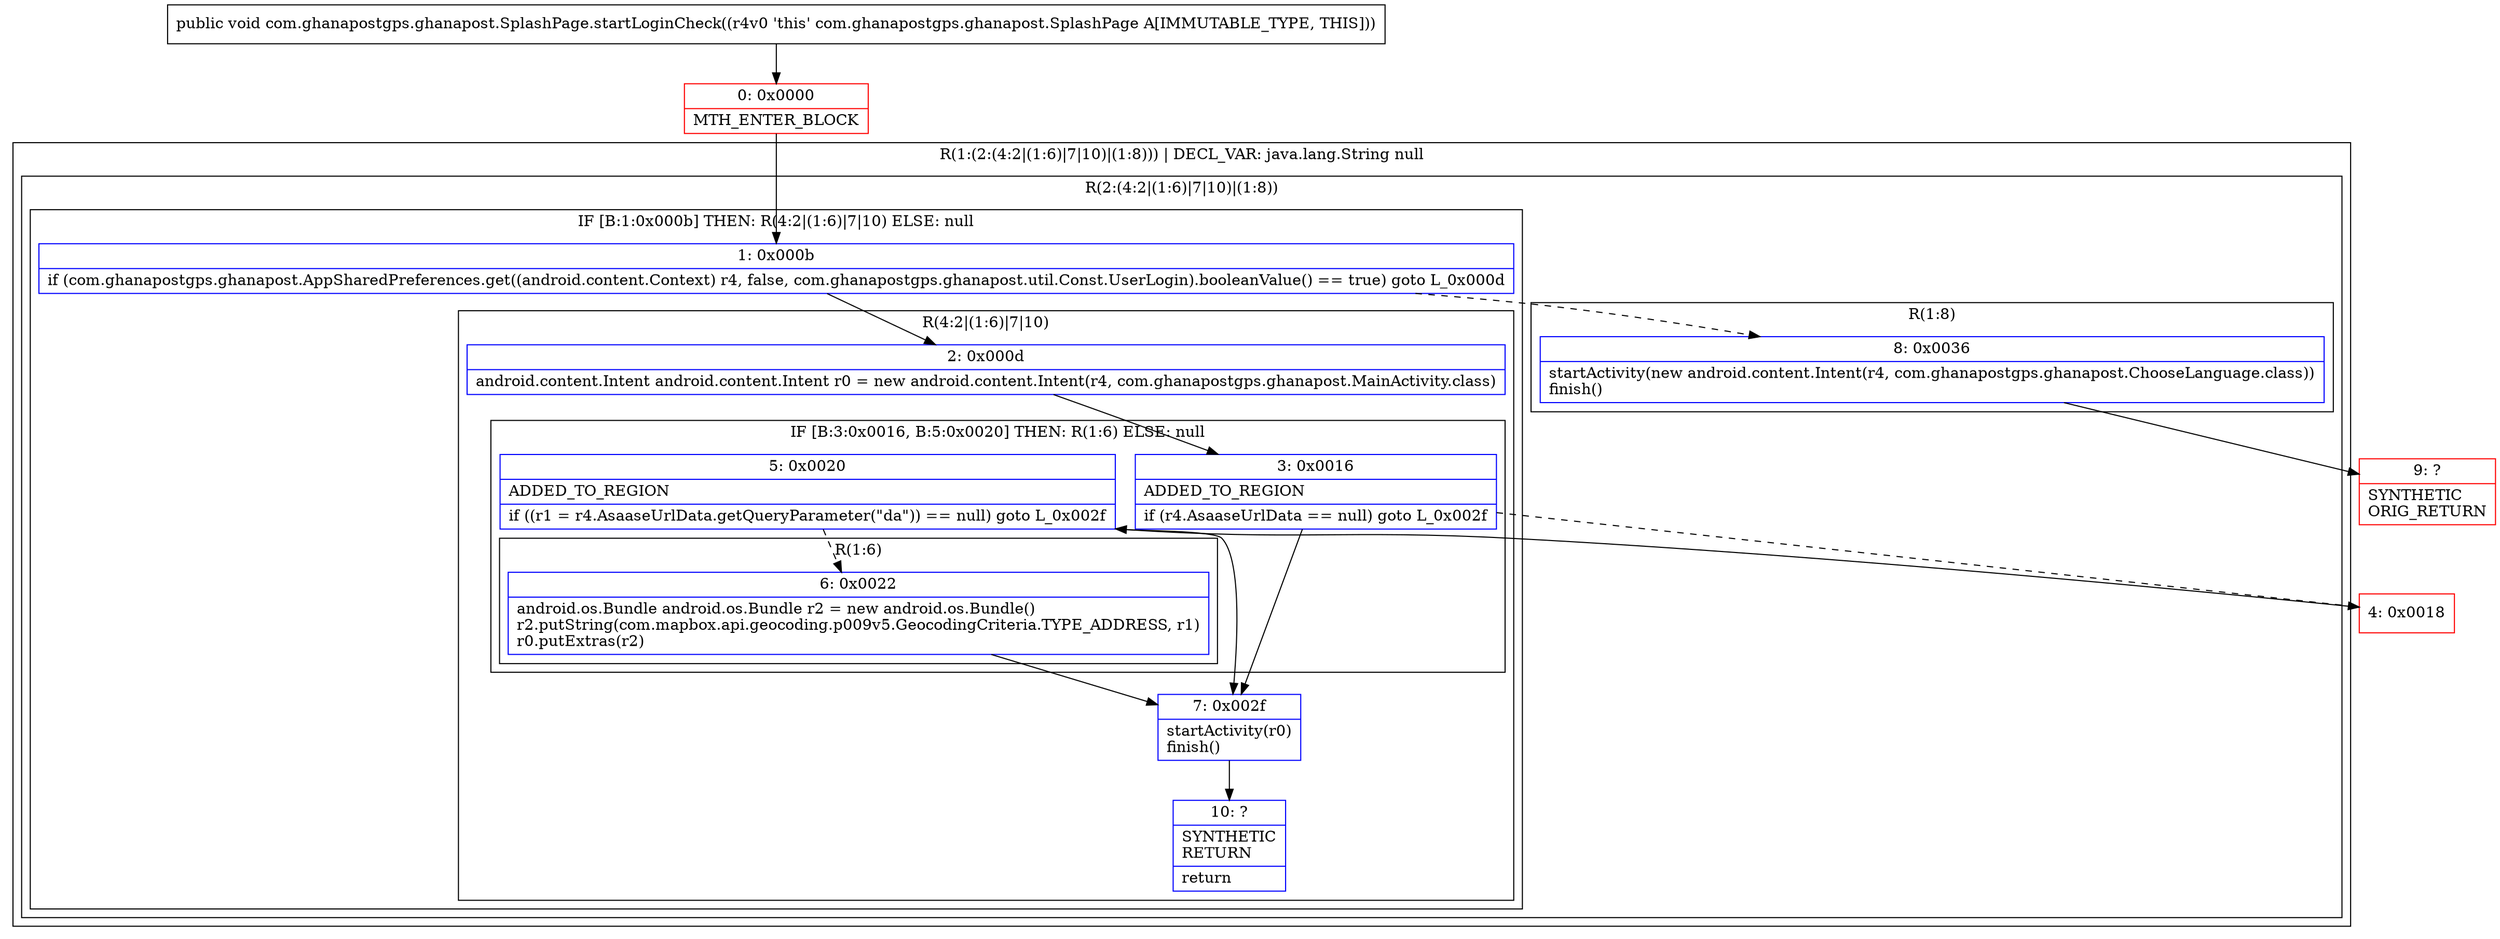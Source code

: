 digraph "CFG forcom.ghanapostgps.ghanapost.SplashPage.startLoginCheck()V" {
subgraph cluster_Region_382732912 {
label = "R(1:(2:(4:2|(1:6)|7|10)|(1:8))) | DECL_VAR: java.lang.String null\l";
node [shape=record,color=blue];
subgraph cluster_Region_2143348080 {
label = "R(2:(4:2|(1:6)|7|10)|(1:8))";
node [shape=record,color=blue];
subgraph cluster_IfRegion_226145276 {
label = "IF [B:1:0x000b] THEN: R(4:2|(1:6)|7|10) ELSE: null";
node [shape=record,color=blue];
Node_1 [shape=record,label="{1\:\ 0x000b|if (com.ghanapostgps.ghanapost.AppSharedPreferences.get((android.content.Context) r4, false, com.ghanapostgps.ghanapost.util.Const.UserLogin).booleanValue() == true) goto L_0x000d\l}"];
subgraph cluster_Region_326263890 {
label = "R(4:2|(1:6)|7|10)";
node [shape=record,color=blue];
Node_2 [shape=record,label="{2\:\ 0x000d|android.content.Intent android.content.Intent r0 = new android.content.Intent(r4, com.ghanapostgps.ghanapost.MainActivity.class)\l}"];
subgraph cluster_IfRegion_1166681837 {
label = "IF [B:3:0x0016, B:5:0x0020] THEN: R(1:6) ELSE: null";
node [shape=record,color=blue];
Node_3 [shape=record,label="{3\:\ 0x0016|ADDED_TO_REGION\l|if (r4.AsaaseUrlData == null) goto L_0x002f\l}"];
Node_5 [shape=record,label="{5\:\ 0x0020|ADDED_TO_REGION\l|if ((r1 = r4.AsaaseUrlData.getQueryParameter(\"da\")) == null) goto L_0x002f\l}"];
subgraph cluster_Region_1436382260 {
label = "R(1:6)";
node [shape=record,color=blue];
Node_6 [shape=record,label="{6\:\ 0x0022|android.os.Bundle android.os.Bundle r2 = new android.os.Bundle()\lr2.putString(com.mapbox.api.geocoding.p009v5.GeocodingCriteria.TYPE_ADDRESS, r1)\lr0.putExtras(r2)\l}"];
}
}
Node_7 [shape=record,label="{7\:\ 0x002f|startActivity(r0)\lfinish()\l}"];
Node_10 [shape=record,label="{10\:\ ?|SYNTHETIC\lRETURN\l|return\l}"];
}
}
subgraph cluster_Region_1394550694 {
label = "R(1:8)";
node [shape=record,color=blue];
Node_8 [shape=record,label="{8\:\ 0x0036|startActivity(new android.content.Intent(r4, com.ghanapostgps.ghanapost.ChooseLanguage.class))\lfinish()\l}"];
}
}
}
Node_0 [shape=record,color=red,label="{0\:\ 0x0000|MTH_ENTER_BLOCK\l}"];
Node_4 [shape=record,color=red,label="{4\:\ 0x0018}"];
Node_9 [shape=record,color=red,label="{9\:\ ?|SYNTHETIC\lORIG_RETURN\l}"];
MethodNode[shape=record,label="{public void com.ghanapostgps.ghanapost.SplashPage.startLoginCheck((r4v0 'this' com.ghanapostgps.ghanapost.SplashPage A[IMMUTABLE_TYPE, THIS])) }"];
MethodNode -> Node_0;
Node_1 -> Node_2;
Node_1 -> Node_8[style=dashed];
Node_2 -> Node_3;
Node_3 -> Node_4[style=dashed];
Node_3 -> Node_7;
Node_5 -> Node_6[style=dashed];
Node_5 -> Node_7;
Node_6 -> Node_7;
Node_7 -> Node_10;
Node_8 -> Node_9;
Node_0 -> Node_1;
Node_4 -> Node_5;
}

